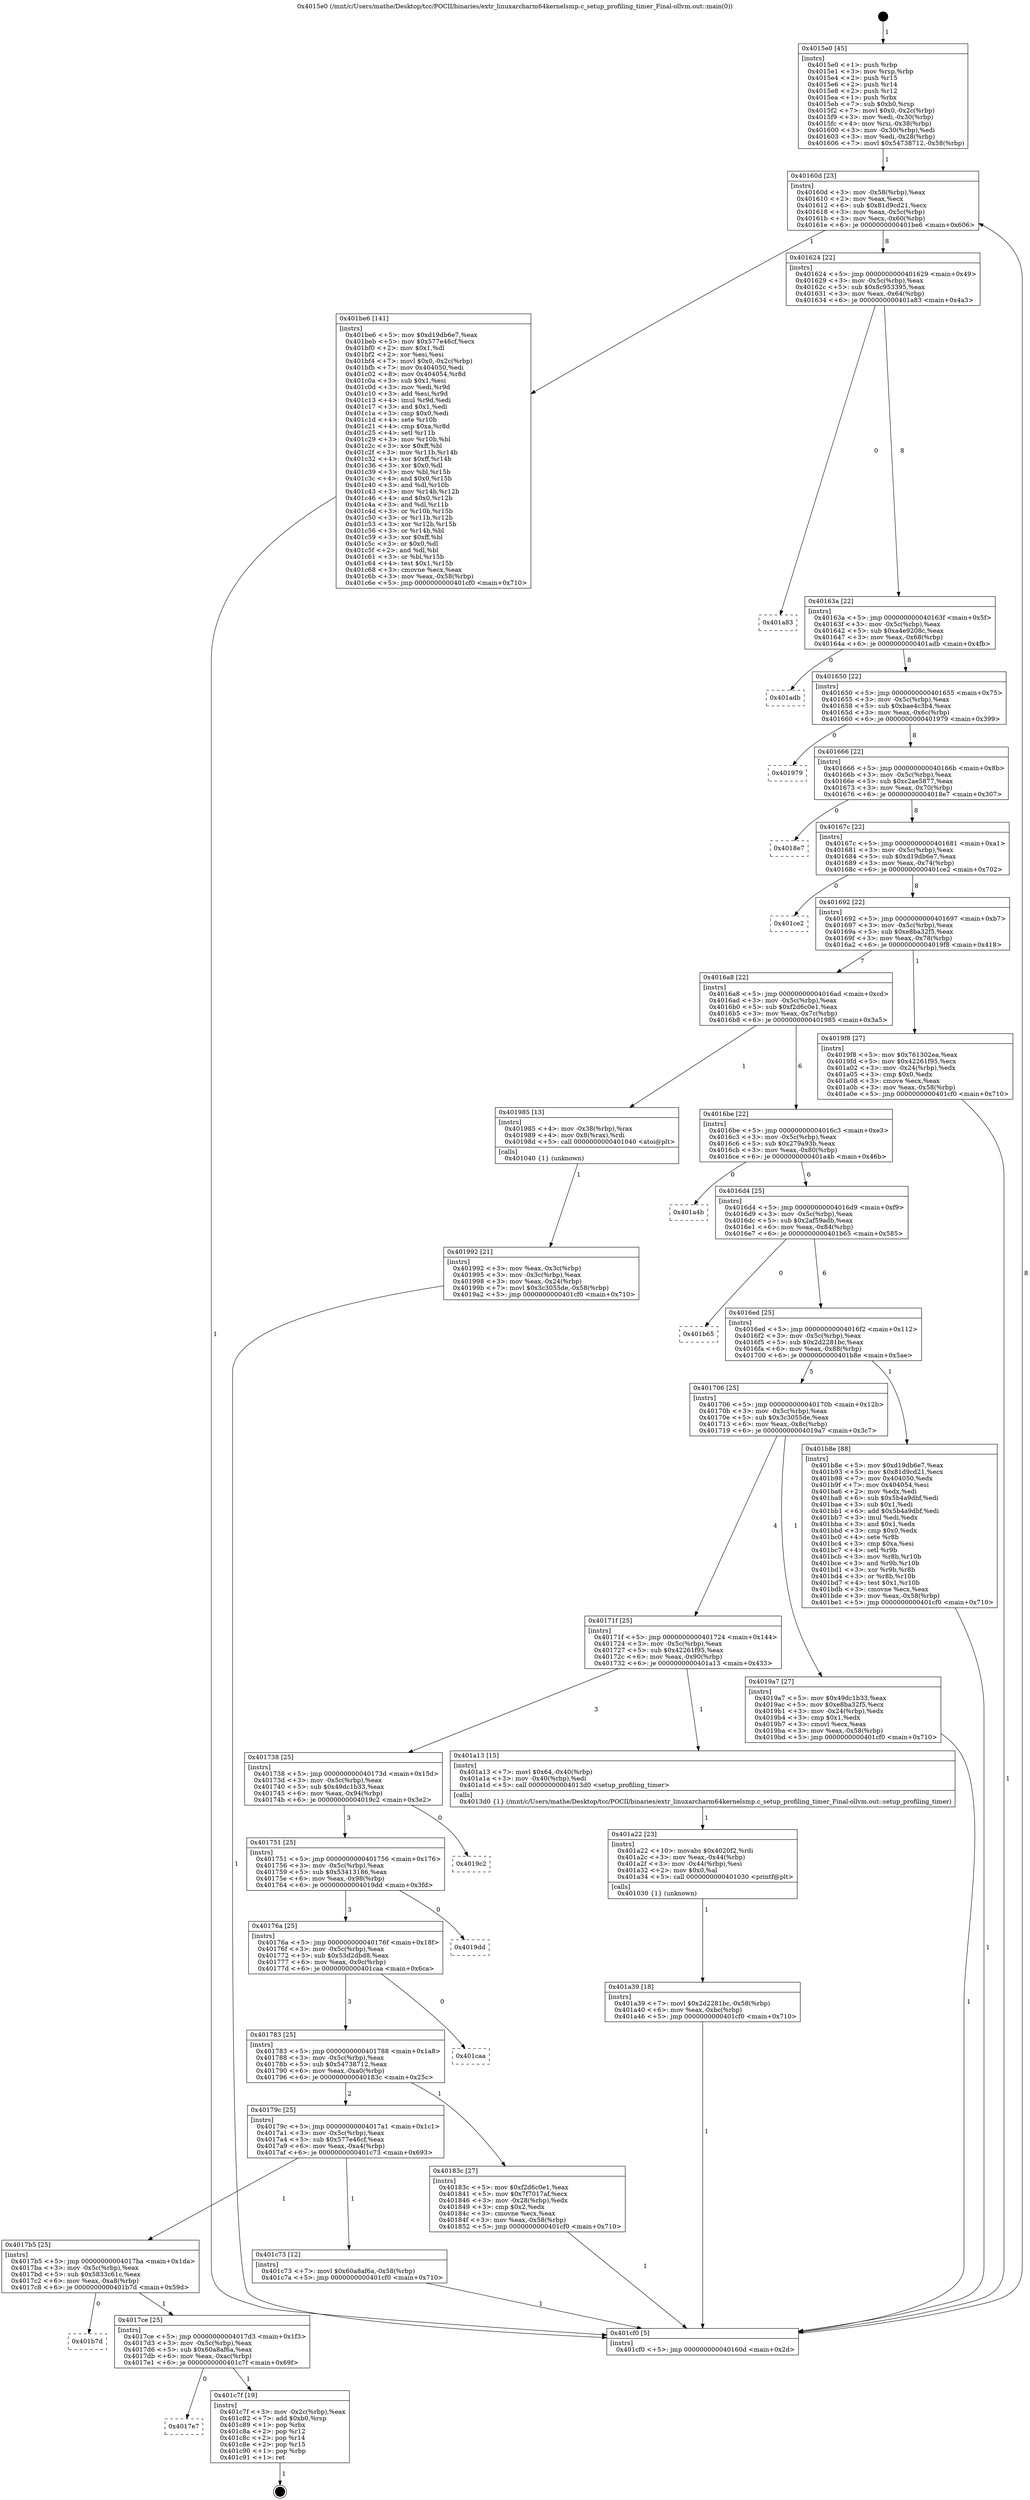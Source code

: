 digraph "0x4015e0" {
  label = "0x4015e0 (/mnt/c/Users/mathe/Desktop/tcc/POCII/binaries/extr_linuxarcharm64kernelsmp.c_setup_profiling_timer_Final-ollvm.out::main(0))"
  labelloc = "t"
  node[shape=record]

  Entry [label="",width=0.3,height=0.3,shape=circle,fillcolor=black,style=filled]
  "0x40160d" [label="{
     0x40160d [23]\l
     | [instrs]\l
     &nbsp;&nbsp;0x40160d \<+3\>: mov -0x58(%rbp),%eax\l
     &nbsp;&nbsp;0x401610 \<+2\>: mov %eax,%ecx\l
     &nbsp;&nbsp;0x401612 \<+6\>: sub $0x81d9cd21,%ecx\l
     &nbsp;&nbsp;0x401618 \<+3\>: mov %eax,-0x5c(%rbp)\l
     &nbsp;&nbsp;0x40161b \<+3\>: mov %ecx,-0x60(%rbp)\l
     &nbsp;&nbsp;0x40161e \<+6\>: je 0000000000401be6 \<main+0x606\>\l
  }"]
  "0x401be6" [label="{
     0x401be6 [141]\l
     | [instrs]\l
     &nbsp;&nbsp;0x401be6 \<+5\>: mov $0xd19db6e7,%eax\l
     &nbsp;&nbsp;0x401beb \<+5\>: mov $0x577e46cf,%ecx\l
     &nbsp;&nbsp;0x401bf0 \<+2\>: mov $0x1,%dl\l
     &nbsp;&nbsp;0x401bf2 \<+2\>: xor %esi,%esi\l
     &nbsp;&nbsp;0x401bf4 \<+7\>: movl $0x0,-0x2c(%rbp)\l
     &nbsp;&nbsp;0x401bfb \<+7\>: mov 0x404050,%edi\l
     &nbsp;&nbsp;0x401c02 \<+8\>: mov 0x404054,%r8d\l
     &nbsp;&nbsp;0x401c0a \<+3\>: sub $0x1,%esi\l
     &nbsp;&nbsp;0x401c0d \<+3\>: mov %edi,%r9d\l
     &nbsp;&nbsp;0x401c10 \<+3\>: add %esi,%r9d\l
     &nbsp;&nbsp;0x401c13 \<+4\>: imul %r9d,%edi\l
     &nbsp;&nbsp;0x401c17 \<+3\>: and $0x1,%edi\l
     &nbsp;&nbsp;0x401c1a \<+3\>: cmp $0x0,%edi\l
     &nbsp;&nbsp;0x401c1d \<+4\>: sete %r10b\l
     &nbsp;&nbsp;0x401c21 \<+4\>: cmp $0xa,%r8d\l
     &nbsp;&nbsp;0x401c25 \<+4\>: setl %r11b\l
     &nbsp;&nbsp;0x401c29 \<+3\>: mov %r10b,%bl\l
     &nbsp;&nbsp;0x401c2c \<+3\>: xor $0xff,%bl\l
     &nbsp;&nbsp;0x401c2f \<+3\>: mov %r11b,%r14b\l
     &nbsp;&nbsp;0x401c32 \<+4\>: xor $0xff,%r14b\l
     &nbsp;&nbsp;0x401c36 \<+3\>: xor $0x0,%dl\l
     &nbsp;&nbsp;0x401c39 \<+3\>: mov %bl,%r15b\l
     &nbsp;&nbsp;0x401c3c \<+4\>: and $0x0,%r15b\l
     &nbsp;&nbsp;0x401c40 \<+3\>: and %dl,%r10b\l
     &nbsp;&nbsp;0x401c43 \<+3\>: mov %r14b,%r12b\l
     &nbsp;&nbsp;0x401c46 \<+4\>: and $0x0,%r12b\l
     &nbsp;&nbsp;0x401c4a \<+3\>: and %dl,%r11b\l
     &nbsp;&nbsp;0x401c4d \<+3\>: or %r10b,%r15b\l
     &nbsp;&nbsp;0x401c50 \<+3\>: or %r11b,%r12b\l
     &nbsp;&nbsp;0x401c53 \<+3\>: xor %r12b,%r15b\l
     &nbsp;&nbsp;0x401c56 \<+3\>: or %r14b,%bl\l
     &nbsp;&nbsp;0x401c59 \<+3\>: xor $0xff,%bl\l
     &nbsp;&nbsp;0x401c5c \<+3\>: or $0x0,%dl\l
     &nbsp;&nbsp;0x401c5f \<+2\>: and %dl,%bl\l
     &nbsp;&nbsp;0x401c61 \<+3\>: or %bl,%r15b\l
     &nbsp;&nbsp;0x401c64 \<+4\>: test $0x1,%r15b\l
     &nbsp;&nbsp;0x401c68 \<+3\>: cmovne %ecx,%eax\l
     &nbsp;&nbsp;0x401c6b \<+3\>: mov %eax,-0x58(%rbp)\l
     &nbsp;&nbsp;0x401c6e \<+5\>: jmp 0000000000401cf0 \<main+0x710\>\l
  }"]
  "0x401624" [label="{
     0x401624 [22]\l
     | [instrs]\l
     &nbsp;&nbsp;0x401624 \<+5\>: jmp 0000000000401629 \<main+0x49\>\l
     &nbsp;&nbsp;0x401629 \<+3\>: mov -0x5c(%rbp),%eax\l
     &nbsp;&nbsp;0x40162c \<+5\>: sub $0x8c953395,%eax\l
     &nbsp;&nbsp;0x401631 \<+3\>: mov %eax,-0x64(%rbp)\l
     &nbsp;&nbsp;0x401634 \<+6\>: je 0000000000401a83 \<main+0x4a3\>\l
  }"]
  Exit [label="",width=0.3,height=0.3,shape=circle,fillcolor=black,style=filled,peripheries=2]
  "0x401a83" [label="{
     0x401a83\l
  }", style=dashed]
  "0x40163a" [label="{
     0x40163a [22]\l
     | [instrs]\l
     &nbsp;&nbsp;0x40163a \<+5\>: jmp 000000000040163f \<main+0x5f\>\l
     &nbsp;&nbsp;0x40163f \<+3\>: mov -0x5c(%rbp),%eax\l
     &nbsp;&nbsp;0x401642 \<+5\>: sub $0xa4e9208c,%eax\l
     &nbsp;&nbsp;0x401647 \<+3\>: mov %eax,-0x68(%rbp)\l
     &nbsp;&nbsp;0x40164a \<+6\>: je 0000000000401adb \<main+0x4fb\>\l
  }"]
  "0x4017e7" [label="{
     0x4017e7\l
  }", style=dashed]
  "0x401adb" [label="{
     0x401adb\l
  }", style=dashed]
  "0x401650" [label="{
     0x401650 [22]\l
     | [instrs]\l
     &nbsp;&nbsp;0x401650 \<+5\>: jmp 0000000000401655 \<main+0x75\>\l
     &nbsp;&nbsp;0x401655 \<+3\>: mov -0x5c(%rbp),%eax\l
     &nbsp;&nbsp;0x401658 \<+5\>: sub $0xbae4c3b4,%eax\l
     &nbsp;&nbsp;0x40165d \<+3\>: mov %eax,-0x6c(%rbp)\l
     &nbsp;&nbsp;0x401660 \<+6\>: je 0000000000401979 \<main+0x399\>\l
  }"]
  "0x401c7f" [label="{
     0x401c7f [19]\l
     | [instrs]\l
     &nbsp;&nbsp;0x401c7f \<+3\>: mov -0x2c(%rbp),%eax\l
     &nbsp;&nbsp;0x401c82 \<+7\>: add $0xb0,%rsp\l
     &nbsp;&nbsp;0x401c89 \<+1\>: pop %rbx\l
     &nbsp;&nbsp;0x401c8a \<+2\>: pop %r12\l
     &nbsp;&nbsp;0x401c8c \<+2\>: pop %r14\l
     &nbsp;&nbsp;0x401c8e \<+2\>: pop %r15\l
     &nbsp;&nbsp;0x401c90 \<+1\>: pop %rbp\l
     &nbsp;&nbsp;0x401c91 \<+1\>: ret\l
  }"]
  "0x401979" [label="{
     0x401979\l
  }", style=dashed]
  "0x401666" [label="{
     0x401666 [22]\l
     | [instrs]\l
     &nbsp;&nbsp;0x401666 \<+5\>: jmp 000000000040166b \<main+0x8b\>\l
     &nbsp;&nbsp;0x40166b \<+3\>: mov -0x5c(%rbp),%eax\l
     &nbsp;&nbsp;0x40166e \<+5\>: sub $0xc2ae5877,%eax\l
     &nbsp;&nbsp;0x401673 \<+3\>: mov %eax,-0x70(%rbp)\l
     &nbsp;&nbsp;0x401676 \<+6\>: je 00000000004018e7 \<main+0x307\>\l
  }"]
  "0x4017ce" [label="{
     0x4017ce [25]\l
     | [instrs]\l
     &nbsp;&nbsp;0x4017ce \<+5\>: jmp 00000000004017d3 \<main+0x1f3\>\l
     &nbsp;&nbsp;0x4017d3 \<+3\>: mov -0x5c(%rbp),%eax\l
     &nbsp;&nbsp;0x4017d6 \<+5\>: sub $0x60a8af6a,%eax\l
     &nbsp;&nbsp;0x4017db \<+6\>: mov %eax,-0xac(%rbp)\l
     &nbsp;&nbsp;0x4017e1 \<+6\>: je 0000000000401c7f \<main+0x69f\>\l
  }"]
  "0x4018e7" [label="{
     0x4018e7\l
  }", style=dashed]
  "0x40167c" [label="{
     0x40167c [22]\l
     | [instrs]\l
     &nbsp;&nbsp;0x40167c \<+5\>: jmp 0000000000401681 \<main+0xa1\>\l
     &nbsp;&nbsp;0x401681 \<+3\>: mov -0x5c(%rbp),%eax\l
     &nbsp;&nbsp;0x401684 \<+5\>: sub $0xd19db6e7,%eax\l
     &nbsp;&nbsp;0x401689 \<+3\>: mov %eax,-0x74(%rbp)\l
     &nbsp;&nbsp;0x40168c \<+6\>: je 0000000000401ce2 \<main+0x702\>\l
  }"]
  "0x401b7d" [label="{
     0x401b7d\l
  }", style=dashed]
  "0x401ce2" [label="{
     0x401ce2\l
  }", style=dashed]
  "0x401692" [label="{
     0x401692 [22]\l
     | [instrs]\l
     &nbsp;&nbsp;0x401692 \<+5\>: jmp 0000000000401697 \<main+0xb7\>\l
     &nbsp;&nbsp;0x401697 \<+3\>: mov -0x5c(%rbp),%eax\l
     &nbsp;&nbsp;0x40169a \<+5\>: sub $0xe8ba32f5,%eax\l
     &nbsp;&nbsp;0x40169f \<+3\>: mov %eax,-0x78(%rbp)\l
     &nbsp;&nbsp;0x4016a2 \<+6\>: je 00000000004019f8 \<main+0x418\>\l
  }"]
  "0x4017b5" [label="{
     0x4017b5 [25]\l
     | [instrs]\l
     &nbsp;&nbsp;0x4017b5 \<+5\>: jmp 00000000004017ba \<main+0x1da\>\l
     &nbsp;&nbsp;0x4017ba \<+3\>: mov -0x5c(%rbp),%eax\l
     &nbsp;&nbsp;0x4017bd \<+5\>: sub $0x5833c61c,%eax\l
     &nbsp;&nbsp;0x4017c2 \<+6\>: mov %eax,-0xa8(%rbp)\l
     &nbsp;&nbsp;0x4017c8 \<+6\>: je 0000000000401b7d \<main+0x59d\>\l
  }"]
  "0x4019f8" [label="{
     0x4019f8 [27]\l
     | [instrs]\l
     &nbsp;&nbsp;0x4019f8 \<+5\>: mov $0x761302ea,%eax\l
     &nbsp;&nbsp;0x4019fd \<+5\>: mov $0x42261f95,%ecx\l
     &nbsp;&nbsp;0x401a02 \<+3\>: mov -0x24(%rbp),%edx\l
     &nbsp;&nbsp;0x401a05 \<+3\>: cmp $0x0,%edx\l
     &nbsp;&nbsp;0x401a08 \<+3\>: cmove %ecx,%eax\l
     &nbsp;&nbsp;0x401a0b \<+3\>: mov %eax,-0x58(%rbp)\l
     &nbsp;&nbsp;0x401a0e \<+5\>: jmp 0000000000401cf0 \<main+0x710\>\l
  }"]
  "0x4016a8" [label="{
     0x4016a8 [22]\l
     | [instrs]\l
     &nbsp;&nbsp;0x4016a8 \<+5\>: jmp 00000000004016ad \<main+0xcd\>\l
     &nbsp;&nbsp;0x4016ad \<+3\>: mov -0x5c(%rbp),%eax\l
     &nbsp;&nbsp;0x4016b0 \<+5\>: sub $0xf2d6c0e1,%eax\l
     &nbsp;&nbsp;0x4016b5 \<+3\>: mov %eax,-0x7c(%rbp)\l
     &nbsp;&nbsp;0x4016b8 \<+6\>: je 0000000000401985 \<main+0x3a5\>\l
  }"]
  "0x401c73" [label="{
     0x401c73 [12]\l
     | [instrs]\l
     &nbsp;&nbsp;0x401c73 \<+7\>: movl $0x60a8af6a,-0x58(%rbp)\l
     &nbsp;&nbsp;0x401c7a \<+5\>: jmp 0000000000401cf0 \<main+0x710\>\l
  }"]
  "0x401985" [label="{
     0x401985 [13]\l
     | [instrs]\l
     &nbsp;&nbsp;0x401985 \<+4\>: mov -0x38(%rbp),%rax\l
     &nbsp;&nbsp;0x401989 \<+4\>: mov 0x8(%rax),%rdi\l
     &nbsp;&nbsp;0x40198d \<+5\>: call 0000000000401040 \<atoi@plt\>\l
     | [calls]\l
     &nbsp;&nbsp;0x401040 \{1\} (unknown)\l
  }"]
  "0x4016be" [label="{
     0x4016be [22]\l
     | [instrs]\l
     &nbsp;&nbsp;0x4016be \<+5\>: jmp 00000000004016c3 \<main+0xe3\>\l
     &nbsp;&nbsp;0x4016c3 \<+3\>: mov -0x5c(%rbp),%eax\l
     &nbsp;&nbsp;0x4016c6 \<+5\>: sub $0x279a93b,%eax\l
     &nbsp;&nbsp;0x4016cb \<+3\>: mov %eax,-0x80(%rbp)\l
     &nbsp;&nbsp;0x4016ce \<+6\>: je 0000000000401a4b \<main+0x46b\>\l
  }"]
  "0x401a39" [label="{
     0x401a39 [18]\l
     | [instrs]\l
     &nbsp;&nbsp;0x401a39 \<+7\>: movl $0x2d2281bc,-0x58(%rbp)\l
     &nbsp;&nbsp;0x401a40 \<+6\>: mov %eax,-0xbc(%rbp)\l
     &nbsp;&nbsp;0x401a46 \<+5\>: jmp 0000000000401cf0 \<main+0x710\>\l
  }"]
  "0x401a4b" [label="{
     0x401a4b\l
  }", style=dashed]
  "0x4016d4" [label="{
     0x4016d4 [25]\l
     | [instrs]\l
     &nbsp;&nbsp;0x4016d4 \<+5\>: jmp 00000000004016d9 \<main+0xf9\>\l
     &nbsp;&nbsp;0x4016d9 \<+3\>: mov -0x5c(%rbp),%eax\l
     &nbsp;&nbsp;0x4016dc \<+5\>: sub $0x2af59adb,%eax\l
     &nbsp;&nbsp;0x4016e1 \<+6\>: mov %eax,-0x84(%rbp)\l
     &nbsp;&nbsp;0x4016e7 \<+6\>: je 0000000000401b65 \<main+0x585\>\l
  }"]
  "0x401a22" [label="{
     0x401a22 [23]\l
     | [instrs]\l
     &nbsp;&nbsp;0x401a22 \<+10\>: movabs $0x4020f2,%rdi\l
     &nbsp;&nbsp;0x401a2c \<+3\>: mov %eax,-0x44(%rbp)\l
     &nbsp;&nbsp;0x401a2f \<+3\>: mov -0x44(%rbp),%esi\l
     &nbsp;&nbsp;0x401a32 \<+2\>: mov $0x0,%al\l
     &nbsp;&nbsp;0x401a34 \<+5\>: call 0000000000401030 \<printf@plt\>\l
     | [calls]\l
     &nbsp;&nbsp;0x401030 \{1\} (unknown)\l
  }"]
  "0x401b65" [label="{
     0x401b65\l
  }", style=dashed]
  "0x4016ed" [label="{
     0x4016ed [25]\l
     | [instrs]\l
     &nbsp;&nbsp;0x4016ed \<+5\>: jmp 00000000004016f2 \<main+0x112\>\l
     &nbsp;&nbsp;0x4016f2 \<+3\>: mov -0x5c(%rbp),%eax\l
     &nbsp;&nbsp;0x4016f5 \<+5\>: sub $0x2d2281bc,%eax\l
     &nbsp;&nbsp;0x4016fa \<+6\>: mov %eax,-0x88(%rbp)\l
     &nbsp;&nbsp;0x401700 \<+6\>: je 0000000000401b8e \<main+0x5ae\>\l
  }"]
  "0x401992" [label="{
     0x401992 [21]\l
     | [instrs]\l
     &nbsp;&nbsp;0x401992 \<+3\>: mov %eax,-0x3c(%rbp)\l
     &nbsp;&nbsp;0x401995 \<+3\>: mov -0x3c(%rbp),%eax\l
     &nbsp;&nbsp;0x401998 \<+3\>: mov %eax,-0x24(%rbp)\l
     &nbsp;&nbsp;0x40199b \<+7\>: movl $0x3c3055de,-0x58(%rbp)\l
     &nbsp;&nbsp;0x4019a2 \<+5\>: jmp 0000000000401cf0 \<main+0x710\>\l
  }"]
  "0x401b8e" [label="{
     0x401b8e [88]\l
     | [instrs]\l
     &nbsp;&nbsp;0x401b8e \<+5\>: mov $0xd19db6e7,%eax\l
     &nbsp;&nbsp;0x401b93 \<+5\>: mov $0x81d9cd21,%ecx\l
     &nbsp;&nbsp;0x401b98 \<+7\>: mov 0x404050,%edx\l
     &nbsp;&nbsp;0x401b9f \<+7\>: mov 0x404054,%esi\l
     &nbsp;&nbsp;0x401ba6 \<+2\>: mov %edx,%edi\l
     &nbsp;&nbsp;0x401ba8 \<+6\>: sub $0x5b4a9dbf,%edi\l
     &nbsp;&nbsp;0x401bae \<+3\>: sub $0x1,%edi\l
     &nbsp;&nbsp;0x401bb1 \<+6\>: add $0x5b4a9dbf,%edi\l
     &nbsp;&nbsp;0x401bb7 \<+3\>: imul %edi,%edx\l
     &nbsp;&nbsp;0x401bba \<+3\>: and $0x1,%edx\l
     &nbsp;&nbsp;0x401bbd \<+3\>: cmp $0x0,%edx\l
     &nbsp;&nbsp;0x401bc0 \<+4\>: sete %r8b\l
     &nbsp;&nbsp;0x401bc4 \<+3\>: cmp $0xa,%esi\l
     &nbsp;&nbsp;0x401bc7 \<+4\>: setl %r9b\l
     &nbsp;&nbsp;0x401bcb \<+3\>: mov %r8b,%r10b\l
     &nbsp;&nbsp;0x401bce \<+3\>: and %r9b,%r10b\l
     &nbsp;&nbsp;0x401bd1 \<+3\>: xor %r9b,%r8b\l
     &nbsp;&nbsp;0x401bd4 \<+3\>: or %r8b,%r10b\l
     &nbsp;&nbsp;0x401bd7 \<+4\>: test $0x1,%r10b\l
     &nbsp;&nbsp;0x401bdb \<+3\>: cmovne %ecx,%eax\l
     &nbsp;&nbsp;0x401bde \<+3\>: mov %eax,-0x58(%rbp)\l
     &nbsp;&nbsp;0x401be1 \<+5\>: jmp 0000000000401cf0 \<main+0x710\>\l
  }"]
  "0x401706" [label="{
     0x401706 [25]\l
     | [instrs]\l
     &nbsp;&nbsp;0x401706 \<+5\>: jmp 000000000040170b \<main+0x12b\>\l
     &nbsp;&nbsp;0x40170b \<+3\>: mov -0x5c(%rbp),%eax\l
     &nbsp;&nbsp;0x40170e \<+5\>: sub $0x3c3055de,%eax\l
     &nbsp;&nbsp;0x401713 \<+6\>: mov %eax,-0x8c(%rbp)\l
     &nbsp;&nbsp;0x401719 \<+6\>: je 00000000004019a7 \<main+0x3c7\>\l
  }"]
  "0x4015e0" [label="{
     0x4015e0 [45]\l
     | [instrs]\l
     &nbsp;&nbsp;0x4015e0 \<+1\>: push %rbp\l
     &nbsp;&nbsp;0x4015e1 \<+3\>: mov %rsp,%rbp\l
     &nbsp;&nbsp;0x4015e4 \<+2\>: push %r15\l
     &nbsp;&nbsp;0x4015e6 \<+2\>: push %r14\l
     &nbsp;&nbsp;0x4015e8 \<+2\>: push %r12\l
     &nbsp;&nbsp;0x4015ea \<+1\>: push %rbx\l
     &nbsp;&nbsp;0x4015eb \<+7\>: sub $0xb0,%rsp\l
     &nbsp;&nbsp;0x4015f2 \<+7\>: movl $0x0,-0x2c(%rbp)\l
     &nbsp;&nbsp;0x4015f9 \<+3\>: mov %edi,-0x30(%rbp)\l
     &nbsp;&nbsp;0x4015fc \<+4\>: mov %rsi,-0x38(%rbp)\l
     &nbsp;&nbsp;0x401600 \<+3\>: mov -0x30(%rbp),%edi\l
     &nbsp;&nbsp;0x401603 \<+3\>: mov %edi,-0x28(%rbp)\l
     &nbsp;&nbsp;0x401606 \<+7\>: movl $0x54738712,-0x58(%rbp)\l
  }"]
  "0x4019a7" [label="{
     0x4019a7 [27]\l
     | [instrs]\l
     &nbsp;&nbsp;0x4019a7 \<+5\>: mov $0x49dc1b33,%eax\l
     &nbsp;&nbsp;0x4019ac \<+5\>: mov $0xe8ba32f5,%ecx\l
     &nbsp;&nbsp;0x4019b1 \<+3\>: mov -0x24(%rbp),%edx\l
     &nbsp;&nbsp;0x4019b4 \<+3\>: cmp $0x1,%edx\l
     &nbsp;&nbsp;0x4019b7 \<+3\>: cmovl %ecx,%eax\l
     &nbsp;&nbsp;0x4019ba \<+3\>: mov %eax,-0x58(%rbp)\l
     &nbsp;&nbsp;0x4019bd \<+5\>: jmp 0000000000401cf0 \<main+0x710\>\l
  }"]
  "0x40171f" [label="{
     0x40171f [25]\l
     | [instrs]\l
     &nbsp;&nbsp;0x40171f \<+5\>: jmp 0000000000401724 \<main+0x144\>\l
     &nbsp;&nbsp;0x401724 \<+3\>: mov -0x5c(%rbp),%eax\l
     &nbsp;&nbsp;0x401727 \<+5\>: sub $0x42261f95,%eax\l
     &nbsp;&nbsp;0x40172c \<+6\>: mov %eax,-0x90(%rbp)\l
     &nbsp;&nbsp;0x401732 \<+6\>: je 0000000000401a13 \<main+0x433\>\l
  }"]
  "0x401cf0" [label="{
     0x401cf0 [5]\l
     | [instrs]\l
     &nbsp;&nbsp;0x401cf0 \<+5\>: jmp 000000000040160d \<main+0x2d\>\l
  }"]
  "0x401a13" [label="{
     0x401a13 [15]\l
     | [instrs]\l
     &nbsp;&nbsp;0x401a13 \<+7\>: movl $0x64,-0x40(%rbp)\l
     &nbsp;&nbsp;0x401a1a \<+3\>: mov -0x40(%rbp),%edi\l
     &nbsp;&nbsp;0x401a1d \<+5\>: call 00000000004013d0 \<setup_profiling_timer\>\l
     | [calls]\l
     &nbsp;&nbsp;0x4013d0 \{1\} (/mnt/c/Users/mathe/Desktop/tcc/POCII/binaries/extr_linuxarcharm64kernelsmp.c_setup_profiling_timer_Final-ollvm.out::setup_profiling_timer)\l
  }"]
  "0x401738" [label="{
     0x401738 [25]\l
     | [instrs]\l
     &nbsp;&nbsp;0x401738 \<+5\>: jmp 000000000040173d \<main+0x15d\>\l
     &nbsp;&nbsp;0x40173d \<+3\>: mov -0x5c(%rbp),%eax\l
     &nbsp;&nbsp;0x401740 \<+5\>: sub $0x49dc1b33,%eax\l
     &nbsp;&nbsp;0x401745 \<+6\>: mov %eax,-0x94(%rbp)\l
     &nbsp;&nbsp;0x40174b \<+6\>: je 00000000004019c2 \<main+0x3e2\>\l
  }"]
  "0x40179c" [label="{
     0x40179c [25]\l
     | [instrs]\l
     &nbsp;&nbsp;0x40179c \<+5\>: jmp 00000000004017a1 \<main+0x1c1\>\l
     &nbsp;&nbsp;0x4017a1 \<+3\>: mov -0x5c(%rbp),%eax\l
     &nbsp;&nbsp;0x4017a4 \<+5\>: sub $0x577e46cf,%eax\l
     &nbsp;&nbsp;0x4017a9 \<+6\>: mov %eax,-0xa4(%rbp)\l
     &nbsp;&nbsp;0x4017af \<+6\>: je 0000000000401c73 \<main+0x693\>\l
  }"]
  "0x4019c2" [label="{
     0x4019c2\l
  }", style=dashed]
  "0x401751" [label="{
     0x401751 [25]\l
     | [instrs]\l
     &nbsp;&nbsp;0x401751 \<+5\>: jmp 0000000000401756 \<main+0x176\>\l
     &nbsp;&nbsp;0x401756 \<+3\>: mov -0x5c(%rbp),%eax\l
     &nbsp;&nbsp;0x401759 \<+5\>: sub $0x53413186,%eax\l
     &nbsp;&nbsp;0x40175e \<+6\>: mov %eax,-0x98(%rbp)\l
     &nbsp;&nbsp;0x401764 \<+6\>: je 00000000004019dd \<main+0x3fd\>\l
  }"]
  "0x40183c" [label="{
     0x40183c [27]\l
     | [instrs]\l
     &nbsp;&nbsp;0x40183c \<+5\>: mov $0xf2d6c0e1,%eax\l
     &nbsp;&nbsp;0x401841 \<+5\>: mov $0x7f7017af,%ecx\l
     &nbsp;&nbsp;0x401846 \<+3\>: mov -0x28(%rbp),%edx\l
     &nbsp;&nbsp;0x401849 \<+3\>: cmp $0x2,%edx\l
     &nbsp;&nbsp;0x40184c \<+3\>: cmovne %ecx,%eax\l
     &nbsp;&nbsp;0x40184f \<+3\>: mov %eax,-0x58(%rbp)\l
     &nbsp;&nbsp;0x401852 \<+5\>: jmp 0000000000401cf0 \<main+0x710\>\l
  }"]
  "0x4019dd" [label="{
     0x4019dd\l
  }", style=dashed]
  "0x40176a" [label="{
     0x40176a [25]\l
     | [instrs]\l
     &nbsp;&nbsp;0x40176a \<+5\>: jmp 000000000040176f \<main+0x18f\>\l
     &nbsp;&nbsp;0x40176f \<+3\>: mov -0x5c(%rbp),%eax\l
     &nbsp;&nbsp;0x401772 \<+5\>: sub $0x53d2dbd8,%eax\l
     &nbsp;&nbsp;0x401777 \<+6\>: mov %eax,-0x9c(%rbp)\l
     &nbsp;&nbsp;0x40177d \<+6\>: je 0000000000401caa \<main+0x6ca\>\l
  }"]
  "0x401783" [label="{
     0x401783 [25]\l
     | [instrs]\l
     &nbsp;&nbsp;0x401783 \<+5\>: jmp 0000000000401788 \<main+0x1a8\>\l
     &nbsp;&nbsp;0x401788 \<+3\>: mov -0x5c(%rbp),%eax\l
     &nbsp;&nbsp;0x40178b \<+5\>: sub $0x54738712,%eax\l
     &nbsp;&nbsp;0x401790 \<+6\>: mov %eax,-0xa0(%rbp)\l
     &nbsp;&nbsp;0x401796 \<+6\>: je 000000000040183c \<main+0x25c\>\l
  }"]
  "0x401caa" [label="{
     0x401caa\l
  }", style=dashed]
  Entry -> "0x4015e0" [label=" 1"]
  "0x40160d" -> "0x401be6" [label=" 1"]
  "0x40160d" -> "0x401624" [label=" 8"]
  "0x401c7f" -> Exit [label=" 1"]
  "0x401624" -> "0x401a83" [label=" 0"]
  "0x401624" -> "0x40163a" [label=" 8"]
  "0x4017ce" -> "0x4017e7" [label=" 0"]
  "0x40163a" -> "0x401adb" [label=" 0"]
  "0x40163a" -> "0x401650" [label=" 8"]
  "0x4017ce" -> "0x401c7f" [label=" 1"]
  "0x401650" -> "0x401979" [label=" 0"]
  "0x401650" -> "0x401666" [label=" 8"]
  "0x4017b5" -> "0x4017ce" [label=" 1"]
  "0x401666" -> "0x4018e7" [label=" 0"]
  "0x401666" -> "0x40167c" [label=" 8"]
  "0x4017b5" -> "0x401b7d" [label=" 0"]
  "0x40167c" -> "0x401ce2" [label=" 0"]
  "0x40167c" -> "0x401692" [label=" 8"]
  "0x401c73" -> "0x401cf0" [label=" 1"]
  "0x401692" -> "0x4019f8" [label=" 1"]
  "0x401692" -> "0x4016a8" [label=" 7"]
  "0x40179c" -> "0x4017b5" [label=" 1"]
  "0x4016a8" -> "0x401985" [label=" 1"]
  "0x4016a8" -> "0x4016be" [label=" 6"]
  "0x40179c" -> "0x401c73" [label=" 1"]
  "0x4016be" -> "0x401a4b" [label=" 0"]
  "0x4016be" -> "0x4016d4" [label=" 6"]
  "0x401be6" -> "0x401cf0" [label=" 1"]
  "0x4016d4" -> "0x401b65" [label=" 0"]
  "0x4016d4" -> "0x4016ed" [label=" 6"]
  "0x401b8e" -> "0x401cf0" [label=" 1"]
  "0x4016ed" -> "0x401b8e" [label=" 1"]
  "0x4016ed" -> "0x401706" [label=" 5"]
  "0x401a39" -> "0x401cf0" [label=" 1"]
  "0x401706" -> "0x4019a7" [label=" 1"]
  "0x401706" -> "0x40171f" [label=" 4"]
  "0x401a22" -> "0x401a39" [label=" 1"]
  "0x40171f" -> "0x401a13" [label=" 1"]
  "0x40171f" -> "0x401738" [label=" 3"]
  "0x401a13" -> "0x401a22" [label=" 1"]
  "0x401738" -> "0x4019c2" [label=" 0"]
  "0x401738" -> "0x401751" [label=" 3"]
  "0x4019f8" -> "0x401cf0" [label=" 1"]
  "0x401751" -> "0x4019dd" [label=" 0"]
  "0x401751" -> "0x40176a" [label=" 3"]
  "0x4019a7" -> "0x401cf0" [label=" 1"]
  "0x40176a" -> "0x401caa" [label=" 0"]
  "0x40176a" -> "0x401783" [label=" 3"]
  "0x401992" -> "0x401cf0" [label=" 1"]
  "0x401783" -> "0x40183c" [label=" 1"]
  "0x401783" -> "0x40179c" [label=" 2"]
  "0x40183c" -> "0x401cf0" [label=" 1"]
  "0x4015e0" -> "0x40160d" [label=" 1"]
  "0x401cf0" -> "0x40160d" [label=" 8"]
  "0x401985" -> "0x401992" [label=" 1"]
}
